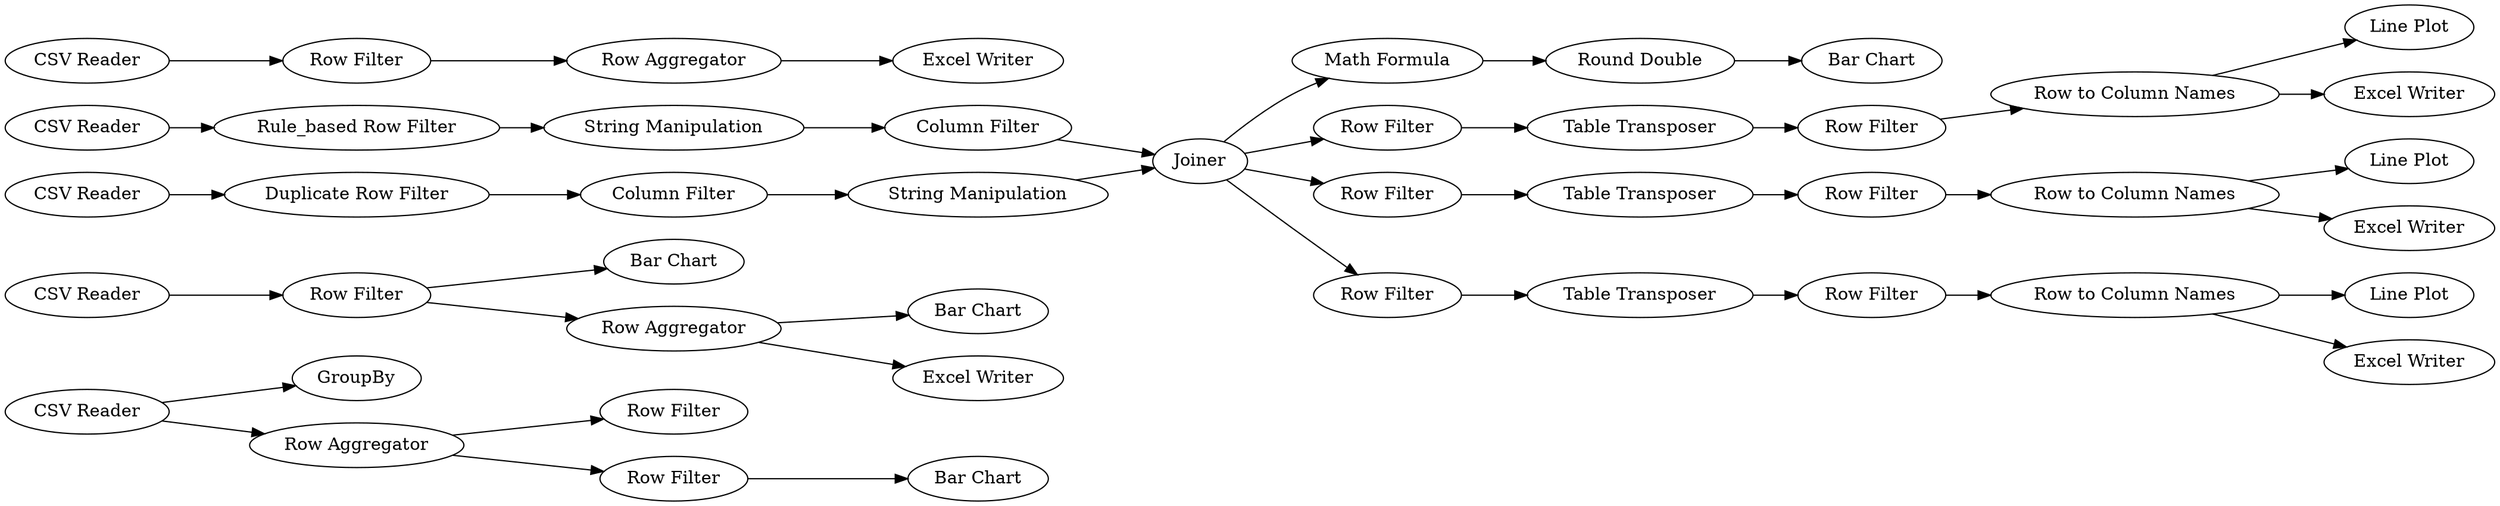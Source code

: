 digraph {
	1 [label="CSV Reader"]
	2 [label=GroupBy]
	3 [label="Row Aggregator"]
	4 [label="Row Filter"]
	5 [label="Bar Chart"]
	6 [label="Row Filter"]
	7 [label="CSV Reader"]
	8 [label="Bar Chart"]
	9 [label="CSV Reader"]
	11 [label="Row Filter"]
	12 [label="Rule_based Row Filter"]
	13 [label="String Manipulation"]
	14 [label="Column Filter"]
	15 [label="Math Formula"]
	16 [label="Bar Chart"]
	17 [label="Round Double"]
	18 [label="CSV Reader"]
	19 [label="Duplicate Row Filter"]
	20 [label="Column Filter"]
	21 [label=Joiner]
	22 [label="String Manipulation"]
	23 [label="Row Filter"]
	25 [label="Table Transposer"]
	26 [label="Row to Column Names"]
	27 [label="Row Filter"]
	28 [label="Line Plot"]
	29 [label="Row Filter"]
	30 [label="Table Transposer"]
	31 [label="Row to Column Names"]
	32 [label="Row Filter"]
	33 [label="Line Plot"]
	34 [label="Row Filter"]
	35 [label="Table Transposer"]
	36 [label="Row to Column Names"]
	37 [label="Row Filter"]
	38 [label="Line Plot"]
	39 [label="CSV Reader"]
	40 [label="Row Filter"]
	41 [label="Row Aggregator"]
	42 [label="Excel Writer"]
	43 [label="Row Aggregator"]
	44 [label="Bar Chart"]
	45 [label="Excel Writer"]
	46 [label="Excel Writer"]
	47 [label="Excel Writer"]
	48 [label="Excel Writer"]
	1 -> 3
	1 -> 2
	3 -> 6
	3 -> 4
	6 -> 5
	7 -> 11
	9 -> 12
	11 -> 8
	11 -> 43
	12 -> 13
	13 -> 14
	14 -> 21
	15 -> 17
	17 -> 16
	18 -> 19
	19 -> 20
	20 -> 22
	21 -> 23
	21 -> 29
	21 -> 15
	21 -> 34
	22 -> 21
	23 -> 25
	25 -> 27
	26 -> 28
	26 -> 46
	27 -> 26
	29 -> 30
	30 -> 32
	31 -> 47
	31 -> 33
	32 -> 31
	34 -> 35
	35 -> 37
	36 -> 38
	36 -> 48
	37 -> 36
	39 -> 40
	40 -> 41
	41 -> 42
	43 -> 45
	43 -> 44
	rankdir=LR
}
